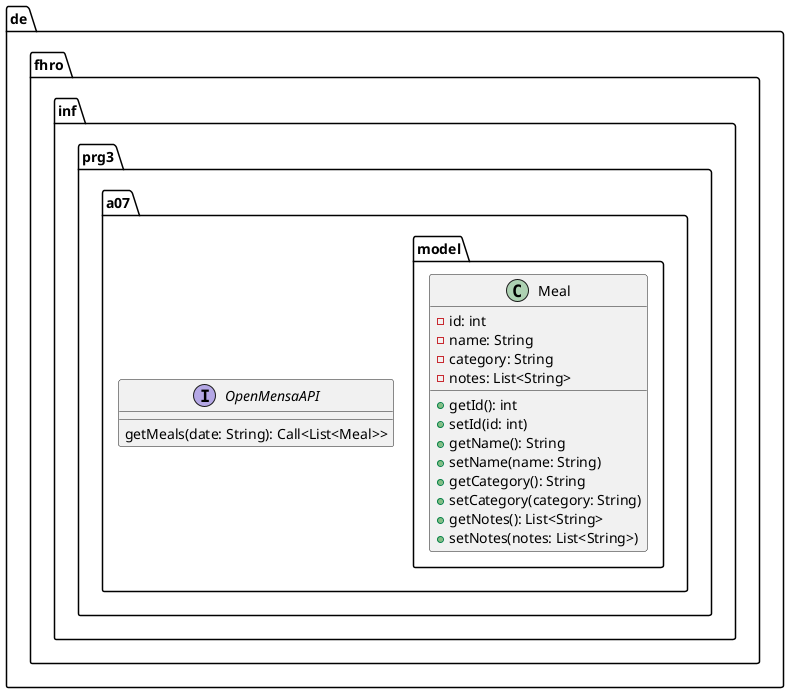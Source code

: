 @startuml APISpec

package de.fhro.inf.prg3.a07 {
    interface OpenMensaAPI {
        getMeals(date: String): Call<List<Meal>>
    }

    package model {
        class Meal {
            -id: int
            -name: String
            -category: String
            -notes: List<String>

            +getId(): int
            +setId(id: int)
            +getName(): String
            +setName(name: String)
            +getCategory(): String
            +setCategory(category: String)
            +getNotes(): List<String>
            +setNotes(notes: List<String>)
        }
    }
}

@enduml
